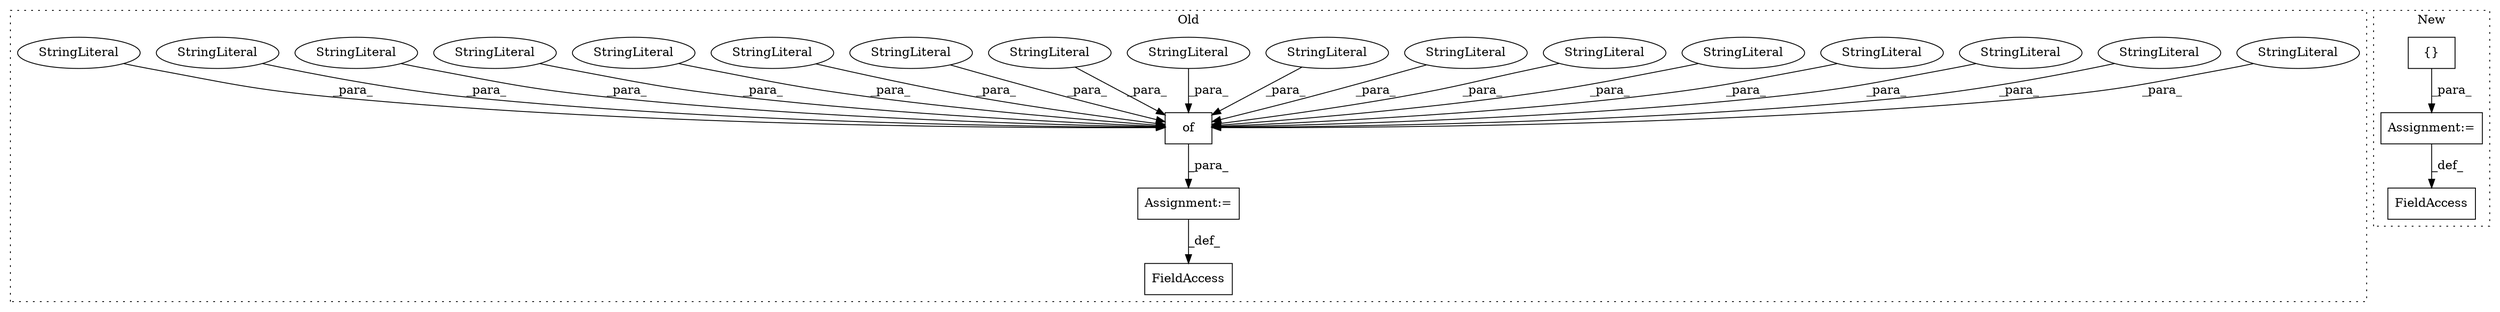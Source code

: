 digraph G {
subgraph cluster0 {
1 [label="of" a="32" s="2239,2680" l="3,1" shape="box"];
3 [label="StringLiteral" a="45" s="2563" l="15" shape="ellipse"];
4 [label="StringLiteral" a="45" s="2469" l="11" shape="ellipse"];
5 [label="StringLiteral" a="45" s="2425" l="17" shape="ellipse"];
6 [label="StringLiteral" a="45" s="2674" l="6" shape="ellipse"];
7 [label="StringLiteral" a="45" s="2490" l="11" shape="ellipse"];
8 [label="StringLiteral" a="45" s="2509" l="18" shape="ellipse"];
9 [label="StringLiteral" a="45" s="2319" l="18" shape="ellipse"];
10 [label="StringLiteral" a="45" s="2242" l="15" shape="ellipse"];
11 [label="StringLiteral" a="45" s="2611" l="13" shape="ellipse"];
12 [label="StringLiteral" a="45" s="2450" l="9" shape="ellipse"];
13 [label="StringLiteral" a="45" s="2588" l="15" shape="ellipse"];
14 [label="StringLiteral" a="45" s="2540" l="13" shape="ellipse"];
15 [label="StringLiteral" a="45" s="2658" l="15" shape="ellipse"];
16 [label="StringLiteral" a="45" s="2266" l="17" shape="ellipse"];
17 [label="StringLiteral" a="45" s="2633" l="15" shape="ellipse"];
18 [label="StringLiteral" a="45" s="2293" l="16" shape="ellipse"];
20 [label="Assignment:=" a="7" s="2234" l="1" shape="box"];
22 [label="StringLiteral" a="45" s="2398" l="17" shape="ellipse"];
23 [label="FieldAccess" a="22" s="2216" l="18" shape="box"];
label = "Old";
style="dotted";
}
subgraph cluster1 {
2 [label="{}" a="4" s="2186,2199" l="1,1" shape="box"];
19 [label="Assignment:=" a="7" s="2173" l="1" shape="box"];
21 [label="FieldAccess" a="22" s="2160" l="13" shape="box"];
label = "New";
style="dotted";
}
1 -> 20 [label="_para_"];
2 -> 19 [label="_para_"];
3 -> 1 [label="_para_"];
4 -> 1 [label="_para_"];
5 -> 1 [label="_para_"];
6 -> 1 [label="_para_"];
7 -> 1 [label="_para_"];
8 -> 1 [label="_para_"];
9 -> 1 [label="_para_"];
10 -> 1 [label="_para_"];
11 -> 1 [label="_para_"];
12 -> 1 [label="_para_"];
13 -> 1 [label="_para_"];
14 -> 1 [label="_para_"];
15 -> 1 [label="_para_"];
16 -> 1 [label="_para_"];
17 -> 1 [label="_para_"];
18 -> 1 [label="_para_"];
19 -> 21 [label="_def_"];
20 -> 23 [label="_def_"];
22 -> 1 [label="_para_"];
}